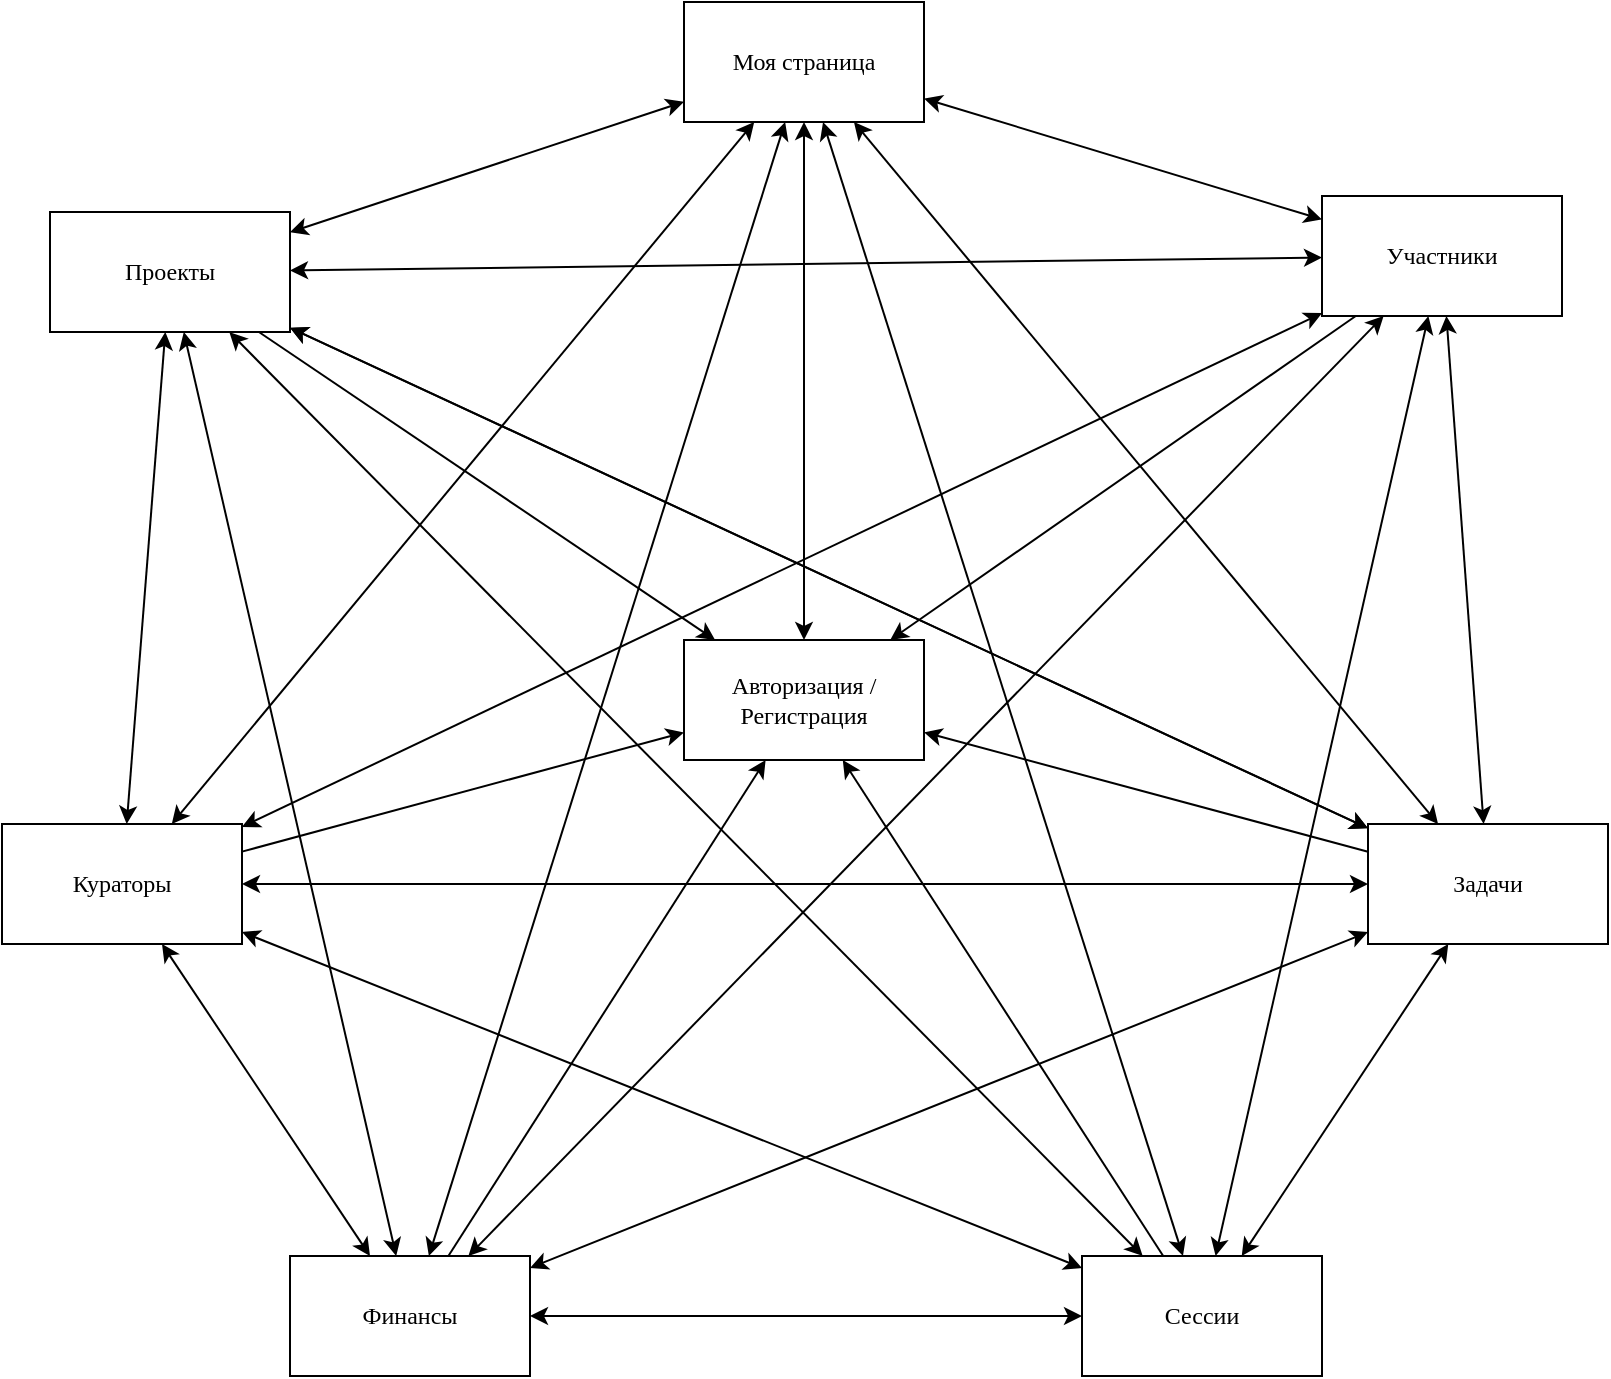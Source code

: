 <mxfile version="24.4.4" type="github">
  <diagram id="C5RBs43oDa-KdzZeNtuy" name="Page-1">
    <mxGraphModel dx="704" dy="943" grid="0" gridSize="10" guides="1" tooltips="1" connect="1" arrows="1" fold="1" page="1" pageScale="1" pageWidth="827" pageHeight="1169" math="0" shadow="0">
      <root>
        <mxCell id="WIyWlLk6GJQsqaUBKTNV-0" />
        <mxCell id="WIyWlLk6GJQsqaUBKTNV-1" parent="WIyWlLk6GJQsqaUBKTNV-0" />
        <mxCell id="wQDco6__D_TFU9nbkvwq-14" style="rounded=0;orthogonalLoop=1;jettySize=auto;html=1;strokeWidth=1;startArrow=classic;startFill=1;fontFamily=Liberation Serif;" edge="1" parent="WIyWlLk6GJQsqaUBKTNV-1" source="wQDco6__D_TFU9nbkvwq-0" target="wQDco6__D_TFU9nbkvwq-1">
          <mxGeometry relative="1" as="geometry" />
        </mxCell>
        <mxCell id="wQDco6__D_TFU9nbkvwq-0" value="Авторизация / Регистрация" style="rounded=0;whiteSpace=wrap;html=1;fontFamily=Liberation Serif;" vertex="1" parent="WIyWlLk6GJQsqaUBKTNV-1">
          <mxGeometry x="354" y="393" width="120" height="60" as="geometry" />
        </mxCell>
        <mxCell id="wQDco6__D_TFU9nbkvwq-8" style="rounded=0;orthogonalLoop=1;jettySize=auto;html=1;strokeWidth=1;startArrow=classic;startFill=1;fontFamily=Liberation Serif;" edge="1" parent="WIyWlLk6GJQsqaUBKTNV-1" source="wQDco6__D_TFU9nbkvwq-1" target="wQDco6__D_TFU9nbkvwq-2">
          <mxGeometry relative="1" as="geometry" />
        </mxCell>
        <mxCell id="wQDco6__D_TFU9nbkvwq-9" style="rounded=0;orthogonalLoop=1;jettySize=auto;html=1;strokeWidth=1;startArrow=classic;startFill=1;fontFamily=Liberation Serif;" edge="1" parent="WIyWlLk6GJQsqaUBKTNV-1" source="wQDco6__D_TFU9nbkvwq-1" target="wQDco6__D_TFU9nbkvwq-7">
          <mxGeometry relative="1" as="geometry" />
        </mxCell>
        <mxCell id="wQDco6__D_TFU9nbkvwq-10" style="rounded=0;orthogonalLoop=1;jettySize=auto;html=1;strokeWidth=1;startArrow=classic;startFill=1;fontFamily=Liberation Serif;" edge="1" parent="WIyWlLk6GJQsqaUBKTNV-1" source="wQDco6__D_TFU9nbkvwq-1" target="wQDco6__D_TFU9nbkvwq-3">
          <mxGeometry relative="1" as="geometry" />
        </mxCell>
        <mxCell id="wQDco6__D_TFU9nbkvwq-11" style="rounded=0;orthogonalLoop=1;jettySize=auto;html=1;strokeWidth=1;startArrow=classic;startFill=1;fontFamily=Liberation Serif;" edge="1" parent="WIyWlLk6GJQsqaUBKTNV-1" source="wQDco6__D_TFU9nbkvwq-1" target="wQDco6__D_TFU9nbkvwq-4">
          <mxGeometry relative="1" as="geometry" />
        </mxCell>
        <mxCell id="wQDco6__D_TFU9nbkvwq-12" style="rounded=0;orthogonalLoop=1;jettySize=auto;html=1;strokeWidth=1;startArrow=classic;startFill=1;fontFamily=Liberation Serif;" edge="1" parent="WIyWlLk6GJQsqaUBKTNV-1" source="wQDco6__D_TFU9nbkvwq-1" target="wQDco6__D_TFU9nbkvwq-6">
          <mxGeometry relative="1" as="geometry" />
        </mxCell>
        <mxCell id="wQDco6__D_TFU9nbkvwq-13" style="rounded=0;orthogonalLoop=1;jettySize=auto;html=1;strokeWidth=1;startArrow=classic;startFill=1;fontFamily=Liberation Serif;" edge="1" parent="WIyWlLk6GJQsqaUBKTNV-1" source="wQDco6__D_TFU9nbkvwq-1" target="wQDco6__D_TFU9nbkvwq-5">
          <mxGeometry relative="1" as="geometry" />
        </mxCell>
        <mxCell id="wQDco6__D_TFU9nbkvwq-1" value="Моя страница" style="rounded=0;whiteSpace=wrap;html=1;fontFamily=Liberation Serif;" vertex="1" parent="WIyWlLk6GJQsqaUBKTNV-1">
          <mxGeometry x="354" y="74" width="120" height="60" as="geometry" />
        </mxCell>
        <mxCell id="wQDco6__D_TFU9nbkvwq-15" style="rounded=0;orthogonalLoop=1;jettySize=auto;html=1;strokeWidth=1;startArrow=classic;startFill=1;fontFamily=Liberation Serif;" edge="1" parent="WIyWlLk6GJQsqaUBKTNV-1" source="wQDco6__D_TFU9nbkvwq-2" target="wQDco6__D_TFU9nbkvwq-7">
          <mxGeometry relative="1" as="geometry" />
        </mxCell>
        <mxCell id="wQDco6__D_TFU9nbkvwq-16" style="rounded=0;orthogonalLoop=1;jettySize=auto;html=1;strokeWidth=1;startArrow=classic;startFill=1;fontFamily=Liberation Serif;" edge="1" parent="WIyWlLk6GJQsqaUBKTNV-1" source="wQDco6__D_TFU9nbkvwq-2" target="wQDco6__D_TFU9nbkvwq-5">
          <mxGeometry relative="1" as="geometry" />
        </mxCell>
        <mxCell id="wQDco6__D_TFU9nbkvwq-17" style="rounded=0;orthogonalLoop=1;jettySize=auto;html=1;strokeWidth=1;startArrow=classic;startFill=1;fontFamily=Liberation Serif;" edge="1" parent="WIyWlLk6GJQsqaUBKTNV-1" source="wQDco6__D_TFU9nbkvwq-2" target="wQDco6__D_TFU9nbkvwq-6">
          <mxGeometry relative="1" as="geometry" />
        </mxCell>
        <mxCell id="wQDco6__D_TFU9nbkvwq-18" style="rounded=0;orthogonalLoop=1;jettySize=auto;html=1;strokeWidth=1;startArrow=classic;startFill=1;fontFamily=Liberation Serif;" edge="1" parent="WIyWlLk6GJQsqaUBKTNV-1" source="wQDco6__D_TFU9nbkvwq-2" target="wQDco6__D_TFU9nbkvwq-4">
          <mxGeometry relative="1" as="geometry" />
        </mxCell>
        <mxCell id="wQDco6__D_TFU9nbkvwq-19" style="rounded=0;orthogonalLoop=1;jettySize=auto;html=1;strokeWidth=1;startArrow=classic;startFill=1;fontFamily=Liberation Serif;" edge="1" parent="WIyWlLk6GJQsqaUBKTNV-1" source="wQDco6__D_TFU9nbkvwq-2" target="wQDco6__D_TFU9nbkvwq-3">
          <mxGeometry relative="1" as="geometry" />
        </mxCell>
        <mxCell id="wQDco6__D_TFU9nbkvwq-27" style="rounded=0;orthogonalLoop=1;jettySize=auto;html=1;strokeWidth=1;startArrow=classic;startFill=1;fontFamily=Liberation Serif;" edge="1" parent="WIyWlLk6GJQsqaUBKTNV-1" source="wQDco6__D_TFU9nbkvwq-2" target="wQDco6__D_TFU9nbkvwq-5">
          <mxGeometry relative="1" as="geometry" />
        </mxCell>
        <mxCell id="wQDco6__D_TFU9nbkvwq-38" style="rounded=0;orthogonalLoop=1;jettySize=auto;html=1;fontFamily=Liberation Serif;" edge="1" parent="WIyWlLk6GJQsqaUBKTNV-1" source="wQDco6__D_TFU9nbkvwq-2" target="wQDco6__D_TFU9nbkvwq-0">
          <mxGeometry relative="1" as="geometry" />
        </mxCell>
        <mxCell id="wQDco6__D_TFU9nbkvwq-2" value="Проекты" style="rounded=0;whiteSpace=wrap;html=1;fontFamily=Liberation Serif;" vertex="1" parent="WIyWlLk6GJQsqaUBKTNV-1">
          <mxGeometry x="37" y="179" width="120" height="60" as="geometry" />
        </mxCell>
        <mxCell id="wQDco6__D_TFU9nbkvwq-29" style="rounded=0;orthogonalLoop=1;jettySize=auto;html=1;strokeWidth=1;startArrow=classic;startFill=1;fontFamily=Liberation Serif;" edge="1" parent="WIyWlLk6GJQsqaUBKTNV-1" source="wQDco6__D_TFU9nbkvwq-3" target="wQDco6__D_TFU9nbkvwq-4">
          <mxGeometry relative="1" as="geometry" />
        </mxCell>
        <mxCell id="wQDco6__D_TFU9nbkvwq-37" style="rounded=0;orthogonalLoop=1;jettySize=auto;html=1;fontFamily=Liberation Serif;" edge="1" parent="WIyWlLk6GJQsqaUBKTNV-1" source="wQDco6__D_TFU9nbkvwq-3" target="wQDco6__D_TFU9nbkvwq-0">
          <mxGeometry relative="1" as="geometry" />
        </mxCell>
        <mxCell id="wQDco6__D_TFU9nbkvwq-3" value="Кураторы" style="rounded=0;whiteSpace=wrap;html=1;fontFamily=Liberation Serif;" vertex="1" parent="WIyWlLk6GJQsqaUBKTNV-1">
          <mxGeometry x="13" y="485" width="120" height="60" as="geometry" />
        </mxCell>
        <mxCell id="wQDco6__D_TFU9nbkvwq-28" style="rounded=0;orthogonalLoop=1;jettySize=auto;html=1;strokeWidth=1;startArrow=classic;startFill=1;fontFamily=Liberation Serif;" edge="1" parent="WIyWlLk6GJQsqaUBKTNV-1" source="wQDco6__D_TFU9nbkvwq-4" target="wQDco6__D_TFU9nbkvwq-6">
          <mxGeometry relative="1" as="geometry" />
        </mxCell>
        <mxCell id="wQDco6__D_TFU9nbkvwq-36" style="rounded=0;orthogonalLoop=1;jettySize=auto;html=1;fontFamily=Liberation Serif;" edge="1" parent="WIyWlLk6GJQsqaUBKTNV-1" source="wQDco6__D_TFU9nbkvwq-4" target="wQDco6__D_TFU9nbkvwq-0">
          <mxGeometry relative="1" as="geometry" />
        </mxCell>
        <mxCell id="wQDco6__D_TFU9nbkvwq-4" value="Финансы" style="rounded=0;whiteSpace=wrap;html=1;fontFamily=Liberation Serif;" vertex="1" parent="WIyWlLk6GJQsqaUBKTNV-1">
          <mxGeometry x="157" y="701" width="120" height="60" as="geometry" />
        </mxCell>
        <mxCell id="wQDco6__D_TFU9nbkvwq-24" style="rounded=0;orthogonalLoop=1;jettySize=auto;html=1;strokeWidth=1;startArrow=classic;startFill=1;fontFamily=Liberation Serif;" edge="1" parent="WIyWlLk6GJQsqaUBKTNV-1" source="wQDco6__D_TFU9nbkvwq-5" target="wQDco6__D_TFU9nbkvwq-6">
          <mxGeometry relative="1" as="geometry" />
        </mxCell>
        <mxCell id="wQDco6__D_TFU9nbkvwq-25" style="rounded=0;orthogonalLoop=1;jettySize=auto;html=1;strokeWidth=1;startArrow=classic;startFill=1;fontFamily=Liberation Serif;" edge="1" parent="WIyWlLk6GJQsqaUBKTNV-1" source="wQDco6__D_TFU9nbkvwq-5" target="wQDco6__D_TFU9nbkvwq-4">
          <mxGeometry relative="1" as="geometry" />
        </mxCell>
        <mxCell id="wQDco6__D_TFU9nbkvwq-26" style="rounded=0;orthogonalLoop=1;jettySize=auto;html=1;strokeWidth=1;startArrow=classic;startFill=1;fontFamily=Liberation Serif;" edge="1" parent="WIyWlLk6GJQsqaUBKTNV-1" source="wQDco6__D_TFU9nbkvwq-5" target="wQDco6__D_TFU9nbkvwq-3">
          <mxGeometry relative="1" as="geometry" />
        </mxCell>
        <mxCell id="wQDco6__D_TFU9nbkvwq-34" style="rounded=0;orthogonalLoop=1;jettySize=auto;html=1;fontFamily=Liberation Serif;" edge="1" parent="WIyWlLk6GJQsqaUBKTNV-1" source="wQDco6__D_TFU9nbkvwq-5" target="wQDco6__D_TFU9nbkvwq-0">
          <mxGeometry relative="1" as="geometry" />
        </mxCell>
        <mxCell id="wQDco6__D_TFU9nbkvwq-5" value="Задачи" style="rounded=0;whiteSpace=wrap;html=1;fontFamily=Liberation Serif;" vertex="1" parent="WIyWlLk6GJQsqaUBKTNV-1">
          <mxGeometry x="696" y="485" width="120" height="60" as="geometry" />
        </mxCell>
        <mxCell id="wQDco6__D_TFU9nbkvwq-30" style="rounded=0;orthogonalLoop=1;jettySize=auto;html=1;startArrow=classic;startFill=1;fontFamily=Liberation Serif;" edge="1" parent="WIyWlLk6GJQsqaUBKTNV-1" source="wQDco6__D_TFU9nbkvwq-6" target="wQDco6__D_TFU9nbkvwq-3">
          <mxGeometry relative="1" as="geometry" />
        </mxCell>
        <mxCell id="wQDco6__D_TFU9nbkvwq-35" style="rounded=0;orthogonalLoop=1;jettySize=auto;html=1;fontFamily=Liberation Serif;" edge="1" parent="WIyWlLk6GJQsqaUBKTNV-1" source="wQDco6__D_TFU9nbkvwq-6" target="wQDco6__D_TFU9nbkvwq-0">
          <mxGeometry relative="1" as="geometry" />
        </mxCell>
        <mxCell id="wQDco6__D_TFU9nbkvwq-6" value="Сессии" style="rounded=0;whiteSpace=wrap;html=1;fontFamily=Liberation Serif;" vertex="1" parent="WIyWlLk6GJQsqaUBKTNV-1">
          <mxGeometry x="553" y="701" width="120" height="60" as="geometry" />
        </mxCell>
        <mxCell id="wQDco6__D_TFU9nbkvwq-20" style="rounded=0;orthogonalLoop=1;jettySize=auto;html=1;strokeWidth=1;startArrow=classic;startFill=1;fontFamily=Liberation Serif;" edge="1" parent="WIyWlLk6GJQsqaUBKTNV-1" source="wQDco6__D_TFU9nbkvwq-7" target="wQDco6__D_TFU9nbkvwq-3">
          <mxGeometry relative="1" as="geometry" />
        </mxCell>
        <mxCell id="wQDco6__D_TFU9nbkvwq-21" style="rounded=0;orthogonalLoop=1;jettySize=auto;html=1;strokeWidth=1;startArrow=classic;startFill=1;fontFamily=Liberation Serif;" edge="1" parent="WIyWlLk6GJQsqaUBKTNV-1" source="wQDco6__D_TFU9nbkvwq-7" target="wQDco6__D_TFU9nbkvwq-4">
          <mxGeometry relative="1" as="geometry" />
        </mxCell>
        <mxCell id="wQDco6__D_TFU9nbkvwq-22" style="rounded=0;orthogonalLoop=1;jettySize=auto;html=1;strokeWidth=1;startArrow=classic;startFill=1;fontFamily=Liberation Serif;" edge="1" parent="WIyWlLk6GJQsqaUBKTNV-1" source="wQDco6__D_TFU9nbkvwq-7" target="wQDco6__D_TFU9nbkvwq-6">
          <mxGeometry relative="1" as="geometry" />
        </mxCell>
        <mxCell id="wQDco6__D_TFU9nbkvwq-23" style="rounded=0;orthogonalLoop=1;jettySize=auto;html=1;strokeWidth=1;startArrow=classic;startFill=1;fontFamily=Liberation Serif;" edge="1" parent="WIyWlLk6GJQsqaUBKTNV-1" source="wQDco6__D_TFU9nbkvwq-7" target="wQDco6__D_TFU9nbkvwq-5">
          <mxGeometry relative="1" as="geometry" />
        </mxCell>
        <mxCell id="wQDco6__D_TFU9nbkvwq-33" style="rounded=0;orthogonalLoop=1;jettySize=auto;html=1;fontFamily=Liberation Serif;" edge="1" parent="WIyWlLk6GJQsqaUBKTNV-1" source="wQDco6__D_TFU9nbkvwq-7" target="wQDco6__D_TFU9nbkvwq-0">
          <mxGeometry relative="1" as="geometry" />
        </mxCell>
        <mxCell id="wQDco6__D_TFU9nbkvwq-7" value="Участники" style="rounded=0;whiteSpace=wrap;html=1;fontFamily=Liberation Serif;" vertex="1" parent="WIyWlLk6GJQsqaUBKTNV-1">
          <mxGeometry x="673" y="171" width="120" height="60" as="geometry" />
        </mxCell>
      </root>
    </mxGraphModel>
  </diagram>
</mxfile>

